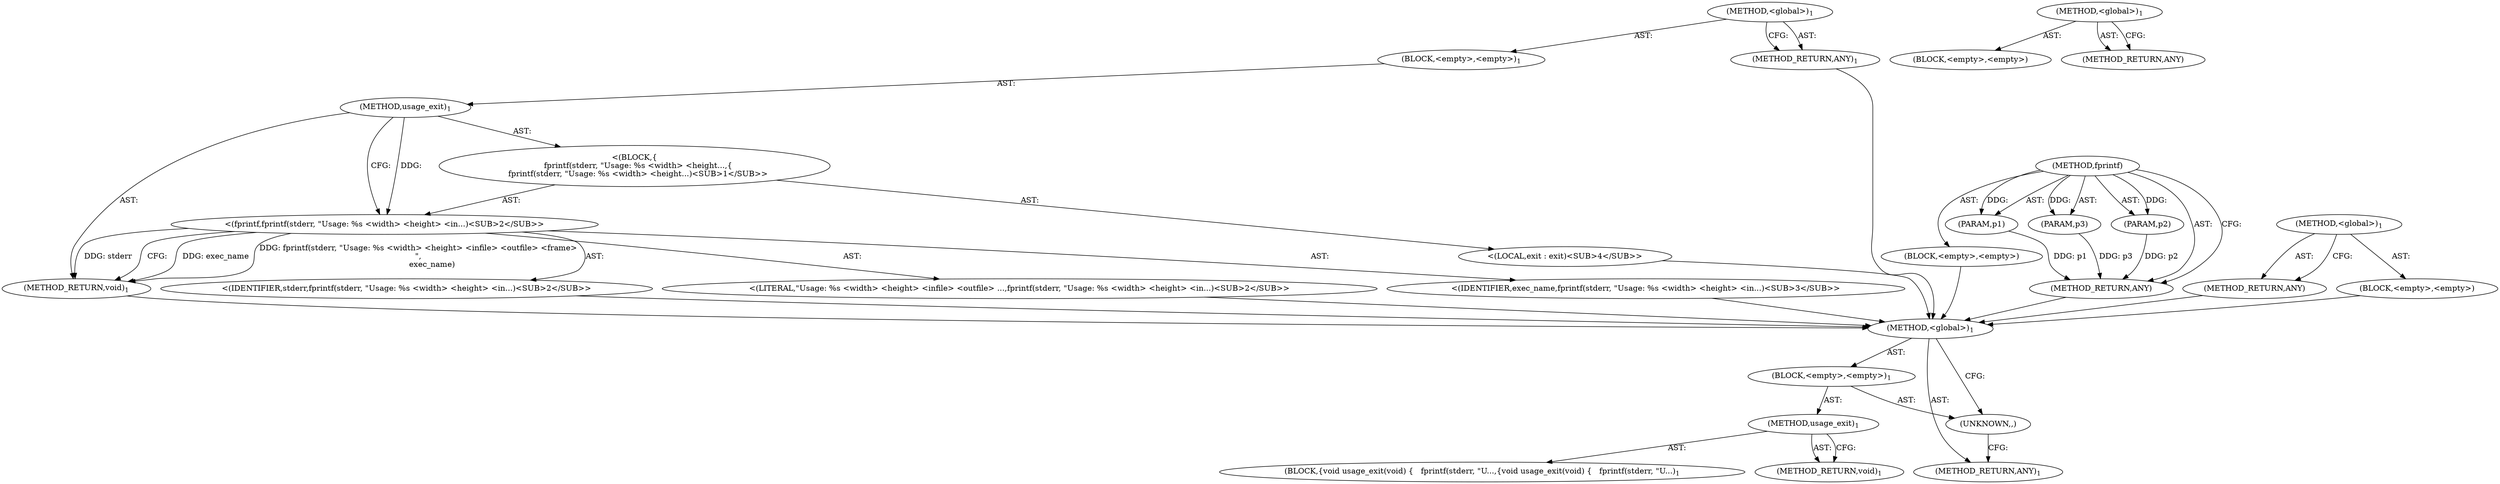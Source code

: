 digraph "&lt;global&gt;" {
vulnerable_6 [label=<(METHOD,&lt;global&gt;)<SUB>1</SUB>>];
vulnerable_7 [label=<(BLOCK,&lt;empty&gt;,&lt;empty&gt;)<SUB>1</SUB>>];
vulnerable_8 [label=<(METHOD,usage_exit)<SUB>1</SUB>>];
vulnerable_9 [label="<(BLOCK,{
   fprintf(stderr, &quot;Usage: %s &lt;width&gt; &lt;height...,{
   fprintf(stderr, &quot;Usage: %s &lt;width&gt; &lt;height...)<SUB>1</SUB>>"];
vulnerable_10 [label="<(fprintf,fprintf(stderr, &quot;Usage: %s &lt;width&gt; &lt;height&gt; &lt;in...)<SUB>2</SUB>>"];
vulnerable_11 [label="<(IDENTIFIER,stderr,fprintf(stderr, &quot;Usage: %s &lt;width&gt; &lt;height&gt; &lt;in...)<SUB>2</SUB>>"];
vulnerable_12 [label="<(LITERAL,&quot;Usage: %s &lt;width&gt; &lt;height&gt; &lt;infile&gt; &lt;outfile&gt; ...,fprintf(stderr, &quot;Usage: %s &lt;width&gt; &lt;height&gt; &lt;in...)<SUB>2</SUB>>"];
vulnerable_13 [label="<(IDENTIFIER,exec_name,fprintf(stderr, &quot;Usage: %s &lt;width&gt; &lt;height&gt; &lt;in...)<SUB>3</SUB>>"];
vulnerable_14 [label="<(LOCAL,exit : exit)<SUB>4</SUB>>"];
vulnerable_15 [label=<(METHOD_RETURN,void)<SUB>1</SUB>>];
vulnerable_17 [label=<(METHOD_RETURN,ANY)<SUB>1</SUB>>];
vulnerable_34 [label=<(METHOD,fprintf)>];
vulnerable_35 [label=<(PARAM,p1)>];
vulnerable_36 [label=<(PARAM,p2)>];
vulnerable_37 [label=<(PARAM,p3)>];
vulnerable_38 [label=<(BLOCK,&lt;empty&gt;,&lt;empty&gt;)>];
vulnerable_39 [label=<(METHOD_RETURN,ANY)>];
vulnerable_28 [label=<(METHOD,&lt;global&gt;)<SUB>1</SUB>>];
vulnerable_29 [label=<(BLOCK,&lt;empty&gt;,&lt;empty&gt;)>];
vulnerable_30 [label=<(METHOD_RETURN,ANY)>];
fixed_6 [label=<(METHOD,&lt;global&gt;)<SUB>1</SUB>>];
fixed_7 [label=<(BLOCK,&lt;empty&gt;,&lt;empty&gt;)<SUB>1</SUB>>];
fixed_8 [label=<(METHOD,usage_exit)<SUB>1</SUB>>];
fixed_9 [label=<(BLOCK,{
void usage_exit(void) {
   fprintf(stderr, &quot;U...,{
void usage_exit(void) {
   fprintf(stderr, &quot;U...)<SUB>1</SUB>>];
fixed_10 [label=<(METHOD_RETURN,void)<SUB>1</SUB>>];
fixed_12 [label=<(UNKNOWN,,)>];
fixed_13 [label=<(METHOD_RETURN,ANY)<SUB>1</SUB>>];
fixed_20 [label=<(METHOD,&lt;global&gt;)<SUB>1</SUB>>];
fixed_21 [label=<(BLOCK,&lt;empty&gt;,&lt;empty&gt;)>];
fixed_22 [label=<(METHOD_RETURN,ANY)>];
vulnerable_6 -> vulnerable_7  [key=0, label="AST: "];
vulnerable_6 -> vulnerable_17  [key=0, label="AST: "];
vulnerable_6 -> vulnerable_17  [key=1, label="CFG: "];
vulnerable_7 -> vulnerable_8  [key=0, label="AST: "];
vulnerable_8 -> vulnerable_9  [key=0, label="AST: "];
vulnerable_8 -> vulnerable_15  [key=0, label="AST: "];
vulnerable_8 -> vulnerable_10  [key=0, label="CFG: "];
vulnerable_8 -> vulnerable_10  [key=1, label="DDG: "];
vulnerable_9 -> vulnerable_10  [key=0, label="AST: "];
vulnerable_9 -> vulnerable_14  [key=0, label="AST: "];
vulnerable_10 -> vulnerable_11  [key=0, label="AST: "];
vulnerable_10 -> vulnerable_12  [key=0, label="AST: "];
vulnerable_10 -> vulnerable_13  [key=0, label="AST: "];
vulnerable_10 -> vulnerable_15  [key=0, label="CFG: "];
vulnerable_10 -> vulnerable_15  [key=1, label="DDG: exec_name"];
vulnerable_10 -> vulnerable_15  [key=2, label="DDG: fprintf(stderr, &quot;Usage: %s &lt;width&gt; &lt;height&gt; &lt;infile&gt; &lt;outfile&gt; &lt;frame&gt;\n&quot;,
           exec_name)"];
vulnerable_10 -> vulnerable_15  [key=3, label="DDG: stderr"];
vulnerable_11 -> fixed_6  [key=0];
vulnerable_12 -> fixed_6  [key=0];
vulnerable_13 -> fixed_6  [key=0];
vulnerable_14 -> fixed_6  [key=0];
vulnerable_15 -> fixed_6  [key=0];
vulnerable_17 -> fixed_6  [key=0];
vulnerable_34 -> vulnerable_35  [key=0, label="AST: "];
vulnerable_34 -> vulnerable_35  [key=1, label="DDG: "];
vulnerable_34 -> vulnerable_38  [key=0, label="AST: "];
vulnerable_34 -> vulnerable_36  [key=0, label="AST: "];
vulnerable_34 -> vulnerable_36  [key=1, label="DDG: "];
vulnerable_34 -> vulnerable_39  [key=0, label="AST: "];
vulnerable_34 -> vulnerable_39  [key=1, label="CFG: "];
vulnerable_34 -> vulnerable_37  [key=0, label="AST: "];
vulnerable_34 -> vulnerable_37  [key=1, label="DDG: "];
vulnerable_35 -> vulnerable_39  [key=0, label="DDG: p1"];
vulnerable_36 -> vulnerable_39  [key=0, label="DDG: p2"];
vulnerable_37 -> vulnerable_39  [key=0, label="DDG: p3"];
vulnerable_38 -> fixed_6  [key=0];
vulnerable_39 -> fixed_6  [key=0];
vulnerable_28 -> vulnerable_29  [key=0, label="AST: "];
vulnerable_28 -> vulnerable_30  [key=0, label="AST: "];
vulnerable_28 -> vulnerable_30  [key=1, label="CFG: "];
vulnerable_29 -> fixed_6  [key=0];
vulnerable_30 -> fixed_6  [key=0];
fixed_6 -> fixed_7  [key=0, label="AST: "];
fixed_6 -> fixed_13  [key=0, label="AST: "];
fixed_6 -> fixed_12  [key=0, label="CFG: "];
fixed_7 -> fixed_8  [key=0, label="AST: "];
fixed_7 -> fixed_12  [key=0, label="AST: "];
fixed_8 -> fixed_9  [key=0, label="AST: "];
fixed_8 -> fixed_10  [key=0, label="AST: "];
fixed_8 -> fixed_10  [key=1, label="CFG: "];
fixed_12 -> fixed_13  [key=0, label="CFG: "];
fixed_20 -> fixed_21  [key=0, label="AST: "];
fixed_20 -> fixed_22  [key=0, label="AST: "];
fixed_20 -> fixed_22  [key=1, label="CFG: "];
}
